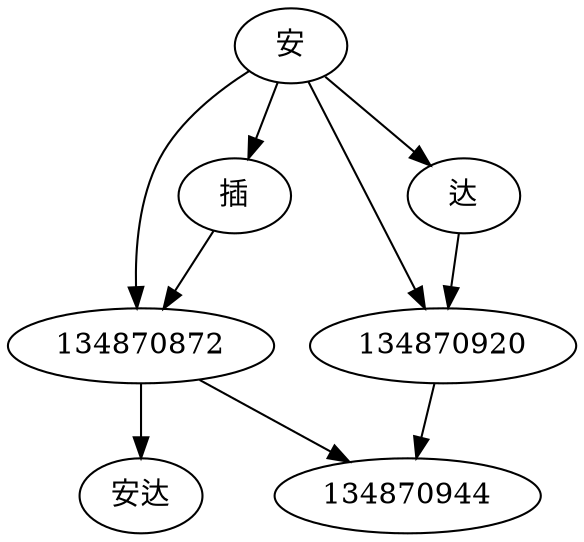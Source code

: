digraph graphname {

	安 -> 134870872;
	安 -> 插;
	安 -> 134870920;
	安 -> 达;
	插 -> 134870872;
	达 -> 134870920;
	134870872 -> 134870944;
	134870872 ->  安达;
	134870920 -> 134870944;

}

